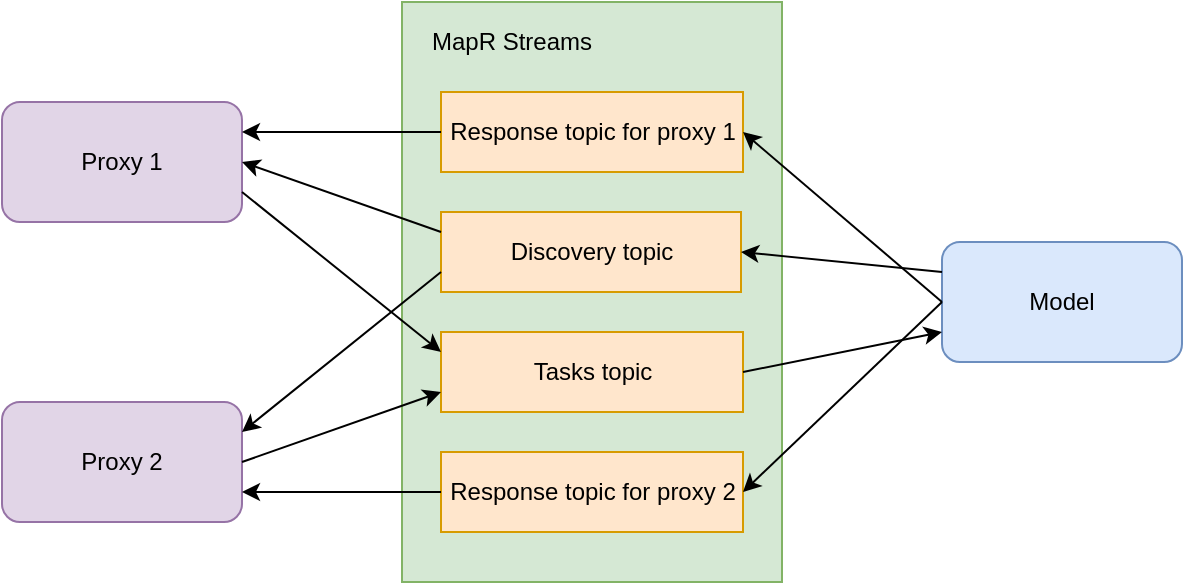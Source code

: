 <mxfile version="10.6.0" type="device"><diagram id="yQnfGAt8BeR6TPVYTIfd" name="Page-1"><mxGraphModel dx="797" dy="414" grid="1" gridSize="10" guides="1" tooltips="1" connect="1" arrows="1" fold="1" page="1" pageScale="1" pageWidth="1100" pageHeight="850" math="0" shadow="0"><root><mxCell id="0"/><mxCell id="1" parent="0"/><mxCell id="R5H9KCEIG-RDN_EDgSUW-3" value="Proxy 1" style="rounded=1;whiteSpace=wrap;html=1;fillColor=#e1d5e7;strokeColor=#9673a6;" vertex="1" parent="1"><mxGeometry x="250" y="210" width="120" height="60" as="geometry"/></mxCell><mxCell id="R5H9KCEIG-RDN_EDgSUW-4" value="Model" style="rounded=1;whiteSpace=wrap;html=1;fillColor=#dae8fc;strokeColor=#6c8ebf;" vertex="1" parent="1"><mxGeometry x="720" y="280" width="120" height="60" as="geometry"/></mxCell><mxCell id="R5H9KCEIG-RDN_EDgSUW-5" value="" style="rounded=0;whiteSpace=wrap;html=1;fillColor=#d5e8d4;strokeColor=#82b366;" vertex="1" parent="1"><mxGeometry x="450" y="160" width="190" height="290" as="geometry"/></mxCell><mxCell id="R5H9KCEIG-RDN_EDgSUW-6" value="Discovery topic" style="rounded=0;whiteSpace=wrap;html=1;fillColor=#ffe6cc;strokeColor=#d79b00;" vertex="1" parent="1"><mxGeometry x="469.5" y="265" width="150" height="40" as="geometry"/></mxCell><mxCell id="R5H9KCEIG-RDN_EDgSUW-8" value="MapR Streams" style="text;html=1;strokeColor=none;fillColor=none;align=center;verticalAlign=middle;whiteSpace=wrap;rounded=0;" vertex="1" parent="1"><mxGeometry x="459.5" y="170" width="90" height="20" as="geometry"/></mxCell><mxCell id="R5H9KCEIG-RDN_EDgSUW-9" value="Proxy 2" style="rounded=1;whiteSpace=wrap;html=1;fillColor=#e1d5e7;strokeColor=#9673a6;" vertex="1" parent="1"><mxGeometry x="250" y="360" width="120" height="60" as="geometry"/></mxCell><mxCell id="R5H9KCEIG-RDN_EDgSUW-11" value="Tasks topic" style="rounded=0;whiteSpace=wrap;html=1;fillColor=#ffe6cc;strokeColor=#d79b00;" vertex="1" parent="1"><mxGeometry x="469.5" y="325" width="151" height="40" as="geometry"/></mxCell><mxCell id="R5H9KCEIG-RDN_EDgSUW-12" value="Response topic for proxy 1" style="rounded=0;whiteSpace=wrap;html=1;fillColor=#ffe6cc;strokeColor=#d79b00;" vertex="1" parent="1"><mxGeometry x="469.5" y="205" width="151" height="40" as="geometry"/></mxCell><mxCell id="R5H9KCEIG-RDN_EDgSUW-13" value="Response topic for proxy 2" style="rounded=0;whiteSpace=wrap;html=1;fillColor=#ffe6cc;strokeColor=#d79b00;" vertex="1" parent="1"><mxGeometry x="469.5" y="385" width="151" height="40" as="geometry"/></mxCell><mxCell id="R5H9KCEIG-RDN_EDgSUW-14" value="" style="endArrow=classic;html=1;entryX=0;entryY=0.25;entryDx=0;entryDy=0;exitX=1;exitY=0.75;exitDx=0;exitDy=0;" edge="1" parent="1" source="R5H9KCEIG-RDN_EDgSUW-3" target="R5H9KCEIG-RDN_EDgSUW-11"><mxGeometry width="50" height="50" relative="1" as="geometry"><mxPoint x="350" y="340" as="sourcePoint"/><mxPoint x="400" y="290" as="targetPoint"/></mxGeometry></mxCell><mxCell id="R5H9KCEIG-RDN_EDgSUW-15" value="" style="endArrow=classic;html=1;entryX=0;entryY=0.75;entryDx=0;entryDy=0;exitX=1;exitY=0.5;exitDx=0;exitDy=0;" edge="1" parent="1" source="R5H9KCEIG-RDN_EDgSUW-9" target="R5H9KCEIG-RDN_EDgSUW-11"><mxGeometry width="50" height="50" relative="1" as="geometry"><mxPoint x="300" y="520" as="sourcePoint"/><mxPoint x="350" y="470" as="targetPoint"/></mxGeometry></mxCell><mxCell id="R5H9KCEIG-RDN_EDgSUW-16" value="" style="endArrow=classic;html=1;entryX=1;entryY=0.25;entryDx=0;entryDy=0;exitX=0;exitY=0.75;exitDx=0;exitDy=0;" edge="1" parent="1" source="R5H9KCEIG-RDN_EDgSUW-6" target="R5H9KCEIG-RDN_EDgSUW-9"><mxGeometry width="50" height="50" relative="1" as="geometry"><mxPoint x="350" y="350" as="sourcePoint"/><mxPoint x="300" y="320" as="targetPoint"/></mxGeometry></mxCell><mxCell id="R5H9KCEIG-RDN_EDgSUW-17" value="" style="endArrow=classic;html=1;exitX=0;exitY=0.25;exitDx=0;exitDy=0;entryX=1;entryY=0.5;entryDx=0;entryDy=0;" edge="1" parent="1" source="R5H9KCEIG-RDN_EDgSUW-6" target="R5H9KCEIG-RDN_EDgSUW-3"><mxGeometry width="50" height="50" relative="1" as="geometry"><mxPoint x="370" y="140" as="sourcePoint"/><mxPoint x="420" y="90" as="targetPoint"/></mxGeometry></mxCell><mxCell id="R5H9KCEIG-RDN_EDgSUW-19" value="" style="endArrow=classic;html=1;exitX=0;exitY=0.5;exitDx=0;exitDy=0;entryX=1;entryY=0.25;entryDx=0;entryDy=0;" edge="1" parent="1" source="R5H9KCEIG-RDN_EDgSUW-12" target="R5H9KCEIG-RDN_EDgSUW-3"><mxGeometry width="50" height="50" relative="1" as="geometry"><mxPoint x="380" y="210" as="sourcePoint"/><mxPoint x="430" y="160" as="targetPoint"/></mxGeometry></mxCell><mxCell id="R5H9KCEIG-RDN_EDgSUW-20" value="" style="endArrow=classic;html=1;exitX=0;exitY=0.5;exitDx=0;exitDy=0;entryX=1;entryY=0.75;entryDx=0;entryDy=0;" edge="1" parent="1" source="R5H9KCEIG-RDN_EDgSUW-13" target="R5H9KCEIG-RDN_EDgSUW-9"><mxGeometry width="50" height="50" relative="1" as="geometry"><mxPoint x="380" y="510" as="sourcePoint"/><mxPoint x="430" y="460" as="targetPoint"/></mxGeometry></mxCell><mxCell id="R5H9KCEIG-RDN_EDgSUW-21" value="" style="endArrow=classic;html=1;exitX=1;exitY=0.5;exitDx=0;exitDy=0;entryX=0;entryY=0.75;entryDx=0;entryDy=0;" edge="1" parent="1" source="R5H9KCEIG-RDN_EDgSUW-11" target="R5H9KCEIG-RDN_EDgSUW-4"><mxGeometry width="50" height="50" relative="1" as="geometry"><mxPoint x="660" y="370" as="sourcePoint"/><mxPoint x="710" y="320" as="targetPoint"/></mxGeometry></mxCell><mxCell id="R5H9KCEIG-RDN_EDgSUW-24" value="" style="endArrow=classic;html=1;exitX=0;exitY=0.5;exitDx=0;exitDy=0;entryX=1;entryY=0.5;entryDx=0;entryDy=0;" edge="1" parent="1" source="R5H9KCEIG-RDN_EDgSUW-4" target="R5H9KCEIG-RDN_EDgSUW-12"><mxGeometry width="50" height="50" relative="1" as="geometry"><mxPoint x="740" y="360" as="sourcePoint"/><mxPoint x="790" y="310" as="targetPoint"/></mxGeometry></mxCell><mxCell id="R5H9KCEIG-RDN_EDgSUW-27" value="" style="endArrow=classic;html=1;exitX=0;exitY=0.25;exitDx=0;exitDy=0;entryX=1;entryY=0.5;entryDx=0;entryDy=0;" edge="1" parent="1" source="R5H9KCEIG-RDN_EDgSUW-4" target="R5H9KCEIG-RDN_EDgSUW-6"><mxGeometry width="50" height="50" relative="1" as="geometry"><mxPoint x="740" y="360" as="sourcePoint"/><mxPoint x="790" y="310" as="targetPoint"/></mxGeometry></mxCell><mxCell id="R5H9KCEIG-RDN_EDgSUW-28" value="" style="endArrow=classic;html=1;exitX=0;exitY=0.5;exitDx=0;exitDy=0;entryX=1;entryY=0.5;entryDx=0;entryDy=0;" edge="1" parent="1" source="R5H9KCEIG-RDN_EDgSUW-4" target="R5H9KCEIG-RDN_EDgSUW-13"><mxGeometry width="50" height="50" relative="1" as="geometry"><mxPoint x="770" y="340" as="sourcePoint"/><mxPoint x="820" y="290" as="targetPoint"/></mxGeometry></mxCell></root></mxGraphModel></diagram></mxfile>